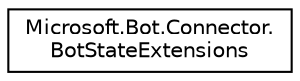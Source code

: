 digraph "Graphical Class Hierarchy"
{
  edge [fontname="Helvetica",fontsize="10",labelfontname="Helvetica",labelfontsize="10"];
  node [fontname="Helvetica",fontsize="10",shape=record];
  rankdir="LR";
  Node1 [label="Microsoft.Bot.Connector.\lBotStateExtensions",height=0.2,width=0.4,color="black", fillcolor="white", style="filled",URL="$d4/d93/class_microsoft_1_1_bot_1_1_connector_1_1_bot_state_extensions.html"];
}
